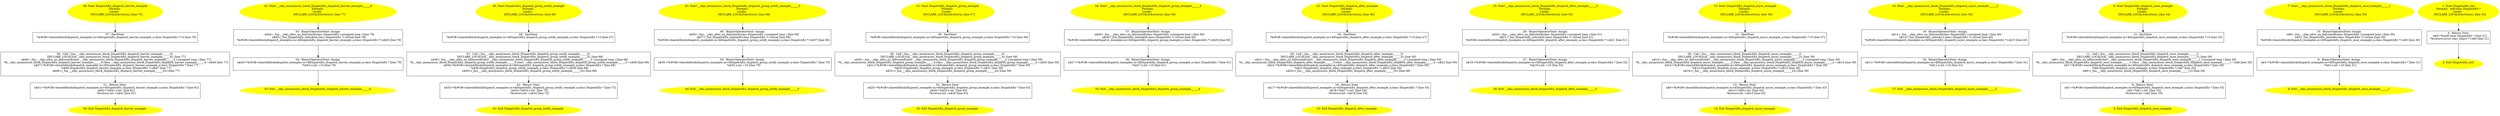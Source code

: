 /* @generated */
digraph iCFG {
57 [label="57:  DeclStmt \n   *&#GB<shared/block/dispatch_examples.m>$DispatchEx_dispatch_barrier_example_a:class DispatchEx *=0 [line 76]\n " shape="box"]
	

	 57 -> 56 ;
56 [label="56:  Call (_fun___objc_anonymous_block_DispatchEx_dispatch_barrier_example______6) \n   DECLARE_LOCALS(&__objc_anonymous_block_DispatchEx_dispatch_barrier_example______6); [line 77]\n  n$46=_fun___objc_alloc_no_fail(sizeof(class __objc_anonymous_block_DispatchEx_dispatch_barrier_example______6 ):unsigned long ) [line 77]\n  *&__objc_anonymous_block_DispatchEx_dispatch_barrier_example______6:class __objc_anonymous_block_DispatchEx_dispatch_barrier_example______6 =n$46 [line 77]\n  n$47=*&#GB<shared/block/dispatch_examples.m>$DispatchEx_dispatch_barrier_example_a:class DispatchEx * [line 77]\n  *n$46.DispatchEx_dispatch_barrier_example_a:class DispatchEx *=n$47 [line 77]\n  n$48=(_fun___objc_anonymous_block_DispatchEx_dispatch_barrier_example______6)() [line 77]\n " shape="box"]
	

	 56 -> 51 ;
55 [label="55:  BinaryOperatorStmt: Assign \n   n$44=_fun___objc_alloc_no_fail(sizeof(class DispatchEx ):unsigned long ) [line 78]\n  n$45=_fun_DispatchEx_init(n$44:class DispatchEx *) virtual [line 78]\n  *&#GB<shared/block/dispatch_examples.m>$DispatchEx_dispatch_barrier_example_a:class DispatchEx *=n$45 [line 78]\n " shape="box"]
	

	 55 -> 54 ;
54 [label="54:  BinaryOperatorStmt: Assign \n   n$43=*&#GB<shared/block/dispatch_examples.m>$DispatchEx_dispatch_barrier_example_a:class DispatchEx * [line 79]\n  *n$43.x:int =10 [line 79]\n " shape="box"]
	

	 54 -> 53 ;
53 [label="53: Exit __objc_anonymous_block_DispatchEx_dispatch_barrier_example______6 \n  " color=yellow style=filled]
	

52 [label="52: Start __objc_anonymous_block_DispatchEx_dispatch_barrier_example______6\nFormals: \nLocals:  \n   DECLARE_LOCALS(&return); [line 77]\n " color=yellow style=filled]
	

	 52 -> 55 ;
51 [label="51:  Return Stmt \n   n$41=*&#GB<shared/block/dispatch_examples.m>$DispatchEx_dispatch_barrier_example_a:class DispatchEx * [line 81]\n  n$42=*n$41.x:int  [line 81]\n  *&return:int =n$42 [line 81]\n " shape="box"]
	

	 51 -> 50 ;
50 [label="50: Exit DispatchEx_dispatch_barrier_example \n  " color=yellow style=filled]
	

49 [label="49: Start DispatchEx_dispatch_barrier_example\nFormals: \nLocals:  \n   DECLARE_LOCALS(&return); [line 75]\n " color=yellow style=filled]
	

	 49 -> 57 ;
48 [label="48:  DeclStmt \n   *&#GB<shared/block/dispatch_examples.m>$DispatchEx_dispatch_group_notify_example_a:class DispatchEx *=0 [line 67]\n " shape="box"]
	

	 48 -> 47 ;
47 [label="47:  Call (_fun___objc_anonymous_block_DispatchEx_dispatch_group_notify_example______5) \n   DECLARE_LOCALS(&__objc_anonymous_block_DispatchEx_dispatch_group_notify_example______5); [line 68]\n  n$38=_fun___objc_alloc_no_fail(sizeof(class __objc_anonymous_block_DispatchEx_dispatch_group_notify_example______5 ):unsigned long ) [line 68]\n  *&__objc_anonymous_block_DispatchEx_dispatch_group_notify_example______5:class __objc_anonymous_block_DispatchEx_dispatch_group_notify_example______5 =n$38 [line 68]\n  n$39=*&#GB<shared/block/dispatch_examples.m>$DispatchEx_dispatch_group_notify_example_a:class DispatchEx * [line 68]\n  *n$38.DispatchEx_dispatch_group_notify_example_a:class DispatchEx *=n$39 [line 68]\n  n$40=(_fun___objc_anonymous_block_DispatchEx_dispatch_group_notify_example______5)() [line 68]\n " shape="box"]
	

	 47 -> 42 ;
46 [label="46:  BinaryOperatorStmt: Assign \n   n$36=_fun___objc_alloc_no_fail(sizeof(class DispatchEx ):unsigned long ) [line 69]\n  n$37=_fun_DispatchEx_init(n$36:class DispatchEx *) virtual [line 69]\n  *&#GB<shared/block/dispatch_examples.m>$DispatchEx_dispatch_group_notify_example_a:class DispatchEx *=n$37 [line 69]\n " shape="box"]
	

	 46 -> 45 ;
45 [label="45:  BinaryOperatorStmt: Assign \n   n$35=*&#GB<shared/block/dispatch_examples.m>$DispatchEx_dispatch_group_notify_example_a:class DispatchEx * [line 70]\n  *n$35.x:int =10 [line 70]\n " shape="box"]
	

	 45 -> 44 ;
44 [label="44: Exit __objc_anonymous_block_DispatchEx_dispatch_group_notify_example______5 \n  " color=yellow style=filled]
	

43 [label="43: Start __objc_anonymous_block_DispatchEx_dispatch_group_notify_example______5\nFormals: \nLocals:  \n   DECLARE_LOCALS(&return); [line 68]\n " color=yellow style=filled]
	

	 43 -> 46 ;
42 [label="42:  Return Stmt \n   n$33=*&#GB<shared/block/dispatch_examples.m>$DispatchEx_dispatch_group_notify_example_a:class DispatchEx * [line 72]\n  n$34=*n$33.x:int  [line 72]\n  *&return:int =n$34 [line 72]\n " shape="box"]
	

	 42 -> 41 ;
41 [label="41: Exit DispatchEx_dispatch_group_notify_example \n  " color=yellow style=filled]
	

40 [label="40: Start DispatchEx_dispatch_group_notify_example\nFormals: \nLocals:  \n   DECLARE_LOCALS(&return); [line 66]\n " color=yellow style=filled]
	

	 40 -> 48 ;
39 [label="39:  DeclStmt \n   *&#GB<shared/block/dispatch_examples.m>$DispatchEx_dispatch_group_example_a:class DispatchEx *=0 [line 58]\n " shape="box"]
	

	 39 -> 38 ;
38 [label="38:  Call (_fun___objc_anonymous_block_DispatchEx_dispatch_group_example______4) \n   DECLARE_LOCALS(&__objc_anonymous_block_DispatchEx_dispatch_group_example______4); [line 59]\n  n$30=_fun___objc_alloc_no_fail(sizeof(class __objc_anonymous_block_DispatchEx_dispatch_group_example______4 ):unsigned long ) [line 59]\n  *&__objc_anonymous_block_DispatchEx_dispatch_group_example______4:class __objc_anonymous_block_DispatchEx_dispatch_group_example______4 =n$30 [line 59]\n  n$31=*&#GB<shared/block/dispatch_examples.m>$DispatchEx_dispatch_group_example_a:class DispatchEx * [line 59]\n  *n$30.DispatchEx_dispatch_group_example_a:class DispatchEx *=n$31 [line 59]\n  n$32=(_fun___objc_anonymous_block_DispatchEx_dispatch_group_example______4)() [line 59]\n " shape="box"]
	

	 38 -> 33 ;
37 [label="37:  BinaryOperatorStmt: Assign \n   n$28=_fun___objc_alloc_no_fail(sizeof(class DispatchEx ):unsigned long ) [line 60]\n  n$29=_fun_DispatchEx_init(n$28:class DispatchEx *) virtual [line 60]\n  *&#GB<shared/block/dispatch_examples.m>$DispatchEx_dispatch_group_example_a:class DispatchEx *=n$29 [line 60]\n " shape="box"]
	

	 37 -> 36 ;
36 [label="36:  BinaryOperatorStmt: Assign \n   n$27=*&#GB<shared/block/dispatch_examples.m>$DispatchEx_dispatch_group_example_a:class DispatchEx * [line 61]\n  *n$27.x:int =10 [line 61]\n " shape="box"]
	

	 36 -> 35 ;
35 [label="35: Exit __objc_anonymous_block_DispatchEx_dispatch_group_example______4 \n  " color=yellow style=filled]
	

34 [label="34: Start __objc_anonymous_block_DispatchEx_dispatch_group_example______4\nFormals: \nLocals:  \n   DECLARE_LOCALS(&return); [line 59]\n " color=yellow style=filled]
	

	 34 -> 37 ;
33 [label="33:  Return Stmt \n   n$25=*&#GB<shared/block/dispatch_examples.m>$DispatchEx_dispatch_group_example_a:class DispatchEx * [line 63]\n  n$26=*n$25.x:int  [line 63]\n  *&return:int =n$26 [line 63]\n " shape="box"]
	

	 33 -> 32 ;
32 [label="32: Exit DispatchEx_dispatch_group_example \n  " color=yellow style=filled]
	

31 [label="31: Start DispatchEx_dispatch_group_example\nFormals: \nLocals:  \n   DECLARE_LOCALS(&return); [line 57]\n " color=yellow style=filled]
	

	 31 -> 39 ;
30 [label="30:  DeclStmt \n   *&#GB<shared/block/dispatch_examples.m>$DispatchEx_dispatch_after_example_a:class DispatchEx *=0 [line 47]\n " shape="box"]
	

	 30 -> 29 ;
29 [label="29:  Call (_fun___objc_anonymous_block_DispatchEx_dispatch_after_example______3) \n   DECLARE_LOCALS(&__objc_anonymous_block_DispatchEx_dispatch_after_example______3); [line 50]\n  n$22=_fun___objc_alloc_no_fail(sizeof(class __objc_anonymous_block_DispatchEx_dispatch_after_example______3 ):unsigned long ) [line 50]\n  *&__objc_anonymous_block_DispatchEx_dispatch_after_example______3:class __objc_anonymous_block_DispatchEx_dispatch_after_example______3 =n$22 [line 50]\n  n$23=*&#GB<shared/block/dispatch_examples.m>$DispatchEx_dispatch_after_example_a:class DispatchEx * [line 50]\n  *n$22.DispatchEx_dispatch_after_example_a:class DispatchEx *=n$23 [line 50]\n  n$24=(_fun___objc_anonymous_block_DispatchEx_dispatch_after_example______3)() [line 48]\n " shape="box"]
	

	 29 -> 24 ;
28 [label="28:  BinaryOperatorStmt: Assign \n   n$20=_fun___objc_alloc_no_fail(sizeof(class DispatchEx ):unsigned long ) [line 51]\n  n$21=_fun_DispatchEx_init(n$20:class DispatchEx *) virtual [line 51]\n  *&#GB<shared/block/dispatch_examples.m>$DispatchEx_dispatch_after_example_a:class DispatchEx *=n$21 [line 51]\n " shape="box"]
	

	 28 -> 27 ;
27 [label="27:  BinaryOperatorStmt: Assign \n   n$19=*&#GB<shared/block/dispatch_examples.m>$DispatchEx_dispatch_after_example_a:class DispatchEx * [line 52]\n  *n$19.x:int =10 [line 52]\n " shape="box"]
	

	 27 -> 26 ;
26 [label="26: Exit __objc_anonymous_block_DispatchEx_dispatch_after_example______3 \n  " color=yellow style=filled]
	

25 [label="25: Start __objc_anonymous_block_DispatchEx_dispatch_after_example______3\nFormals: \nLocals:  \n   DECLARE_LOCALS(&return); [line 50]\n " color=yellow style=filled]
	

	 25 -> 28 ;
24 [label="24:  Return Stmt \n   n$17=*&#GB<shared/block/dispatch_examples.m>$DispatchEx_dispatch_after_example_a:class DispatchEx * [line 54]\n  n$18=*n$17.x:int  [line 54]\n  *&return:int =n$18 [line 54]\n " shape="box"]
	

	 24 -> 23 ;
23 [label="23: Exit DispatchEx_dispatch_after_example \n  " color=yellow style=filled]
	

22 [label="22: Start DispatchEx_dispatch_after_example\nFormals: \nLocals:  \n   DECLARE_LOCALS(&return); [line 46]\n " color=yellow style=filled]
	

	 22 -> 30 ;
21 [label="21:  DeclStmt \n   *&#GB<shared/block/dispatch_examples.m>$DispatchEx_dispatch_async_example_a:class DispatchEx *=0 [line 37]\n " shape="box"]
	

	 21 -> 20 ;
20 [label="20:  Call (_fun___objc_anonymous_block_DispatchEx_dispatch_async_example______2) \n   DECLARE_LOCALS(&__objc_anonymous_block_DispatchEx_dispatch_async_example______2); [line 39]\n  n$14=_fun___objc_alloc_no_fail(sizeof(class __objc_anonymous_block_DispatchEx_dispatch_async_example______2 ):unsigned long ) [line 39]\n  *&__objc_anonymous_block_DispatchEx_dispatch_async_example______2:class __objc_anonymous_block_DispatchEx_dispatch_async_example______2 =n$14 [line 39]\n  n$15=*&#GB<shared/block/dispatch_examples.m>$DispatchEx_dispatch_async_example_a:class DispatchEx * [line 39]\n  *n$14.DispatchEx_dispatch_async_example_a:class DispatchEx *=n$15 [line 39]\n  n$16=(_fun___objc_anonymous_block_DispatchEx_dispatch_async_example______2)() [line 38]\n " shape="box"]
	

	 20 -> 15 ;
19 [label="19:  BinaryOperatorStmt: Assign \n   n$12=_fun___objc_alloc_no_fail(sizeof(class DispatchEx ):unsigned long ) [line 40]\n  n$13=_fun_DispatchEx_init(n$12:class DispatchEx *) virtual [line 40]\n  *&#GB<shared/block/dispatch_examples.m>$DispatchEx_dispatch_async_example_a:class DispatchEx *=n$13 [line 40]\n " shape="box"]
	

	 19 -> 18 ;
18 [label="18:  BinaryOperatorStmt: Assign \n   n$11=*&#GB<shared/block/dispatch_examples.m>$DispatchEx_dispatch_async_example_a:class DispatchEx * [line 41]\n  *n$11.x:int =10 [line 41]\n " shape="box"]
	

	 18 -> 17 ;
17 [label="17: Exit __objc_anonymous_block_DispatchEx_dispatch_async_example______2 \n  " color=yellow style=filled]
	

16 [label="16: Start __objc_anonymous_block_DispatchEx_dispatch_async_example______2\nFormals: \nLocals:  \n   DECLARE_LOCALS(&return); [line 39]\n " color=yellow style=filled]
	

	 16 -> 19 ;
15 [label="15:  Return Stmt \n   n$9=*&#GB<shared/block/dispatch_examples.m>$DispatchEx_dispatch_async_example_a:class DispatchEx * [line 43]\n  n$10=*n$9.x:int  [line 43]\n  *&return:int =n$10 [line 43]\n " shape="box"]
	

	 15 -> 14 ;
14 [label="14: Exit DispatchEx_dispatch_async_example \n  " color=yellow style=filled]
	

13 [label="13: Start DispatchEx_dispatch_async_example\nFormals: \nLocals:  \n   DECLARE_LOCALS(&return); [line 36]\n " color=yellow style=filled]
	

	 13 -> 21 ;
12 [label="12:  DeclStmt \n   *&#GB<shared/block/dispatch_examples.m>$DispatchEx_dispatch_once_example_a:class DispatchEx *=0 [line 25]\n " shape="box"]
	

	 12 -> 11 ;
11 [label="11:  Call (_fun___objc_anonymous_block_DispatchEx_dispatch_once_example______1) \n   DECLARE_LOCALS(&__objc_anonymous_block_DispatchEx_dispatch_once_example______1); [line 29]\n  n$6=_fun___objc_alloc_no_fail(sizeof(class __objc_anonymous_block_DispatchEx_dispatch_once_example______1 ):unsigned long ) [line 29]\n  *&__objc_anonymous_block_DispatchEx_dispatch_once_example______1:class __objc_anonymous_block_DispatchEx_dispatch_once_example______1 =n$6 [line 29]\n  n$7=*&#GB<shared/block/dispatch_examples.m>$DispatchEx_dispatch_once_example_a:class DispatchEx * [line 29]\n  *n$6.DispatchEx_dispatch_once_example_a:class DispatchEx *=n$7 [line 29]\n  n$8=(_fun___objc_anonymous_block_DispatchEx_dispatch_once_example______1)() [line 29]\n " shape="box"]
	

	 11 -> 6 ;
10 [label="10:  BinaryOperatorStmt: Assign \n   n$4=_fun___objc_alloc_no_fail(sizeof(class DispatchEx ):unsigned long ) [line 30]\n  n$5=_fun_DispatchEx_init(n$4:class DispatchEx *) virtual [line 30]\n  *&#GB<shared/block/dispatch_examples.m>$DispatchEx_dispatch_once_example_a:class DispatchEx *=n$5 [line 30]\n " shape="box"]
	

	 10 -> 9 ;
9 [label="9:  BinaryOperatorStmt: Assign \n   n$3=*&#GB<shared/block/dispatch_examples.m>$DispatchEx_dispatch_once_example_a:class DispatchEx * [line 31]\n  *n$3.x:int =10 [line 31]\n " shape="box"]
	

	 9 -> 8 ;
8 [label="8: Exit __objc_anonymous_block_DispatchEx_dispatch_once_example______1 \n  " color=yellow style=filled]
	

7 [label="7: Start __objc_anonymous_block_DispatchEx_dispatch_once_example______1\nFormals: \nLocals:  \n   DECLARE_LOCALS(&return); [line 29]\n " color=yellow style=filled]
	

	 7 -> 10 ;
6 [label="6:  Return Stmt \n   n$1=*&#GB<shared/block/dispatch_examples.m>$DispatchEx_dispatch_once_example_a:class DispatchEx * [line 33]\n  n$2=*n$1.x:int  [line 33]\n  *&return:int =n$2 [line 33]\n " shape="box"]
	

	 6 -> 5 ;
5 [label="5: Exit DispatchEx_dispatch_once_example \n  " color=yellow style=filled]
	

4 [label="4: Start DispatchEx_dispatch_once_example\nFormals: \nLocals:  \n   DECLARE_LOCALS(&return); [line 24]\n " color=yellow style=filled]
	

	 4 -> 12 ;
3 [label="3:  Return Stmt \n   n$0=*&self:class DispatchEx * [line 21]\n  *&return:struct objc_object *=n$0 [line 21]\n " shape="box"]
	

	 3 -> 2 ;
2 [label="2: Exit DispatchEx_init \n  " color=yellow style=filled]
	

1 [label="1: Start DispatchEx_init\nFormals:  self:class DispatchEx *\nLocals:  \n   DECLARE_LOCALS(&return); [line 20]\n " color=yellow style=filled]
	

	 1 -> 3 ;
}
